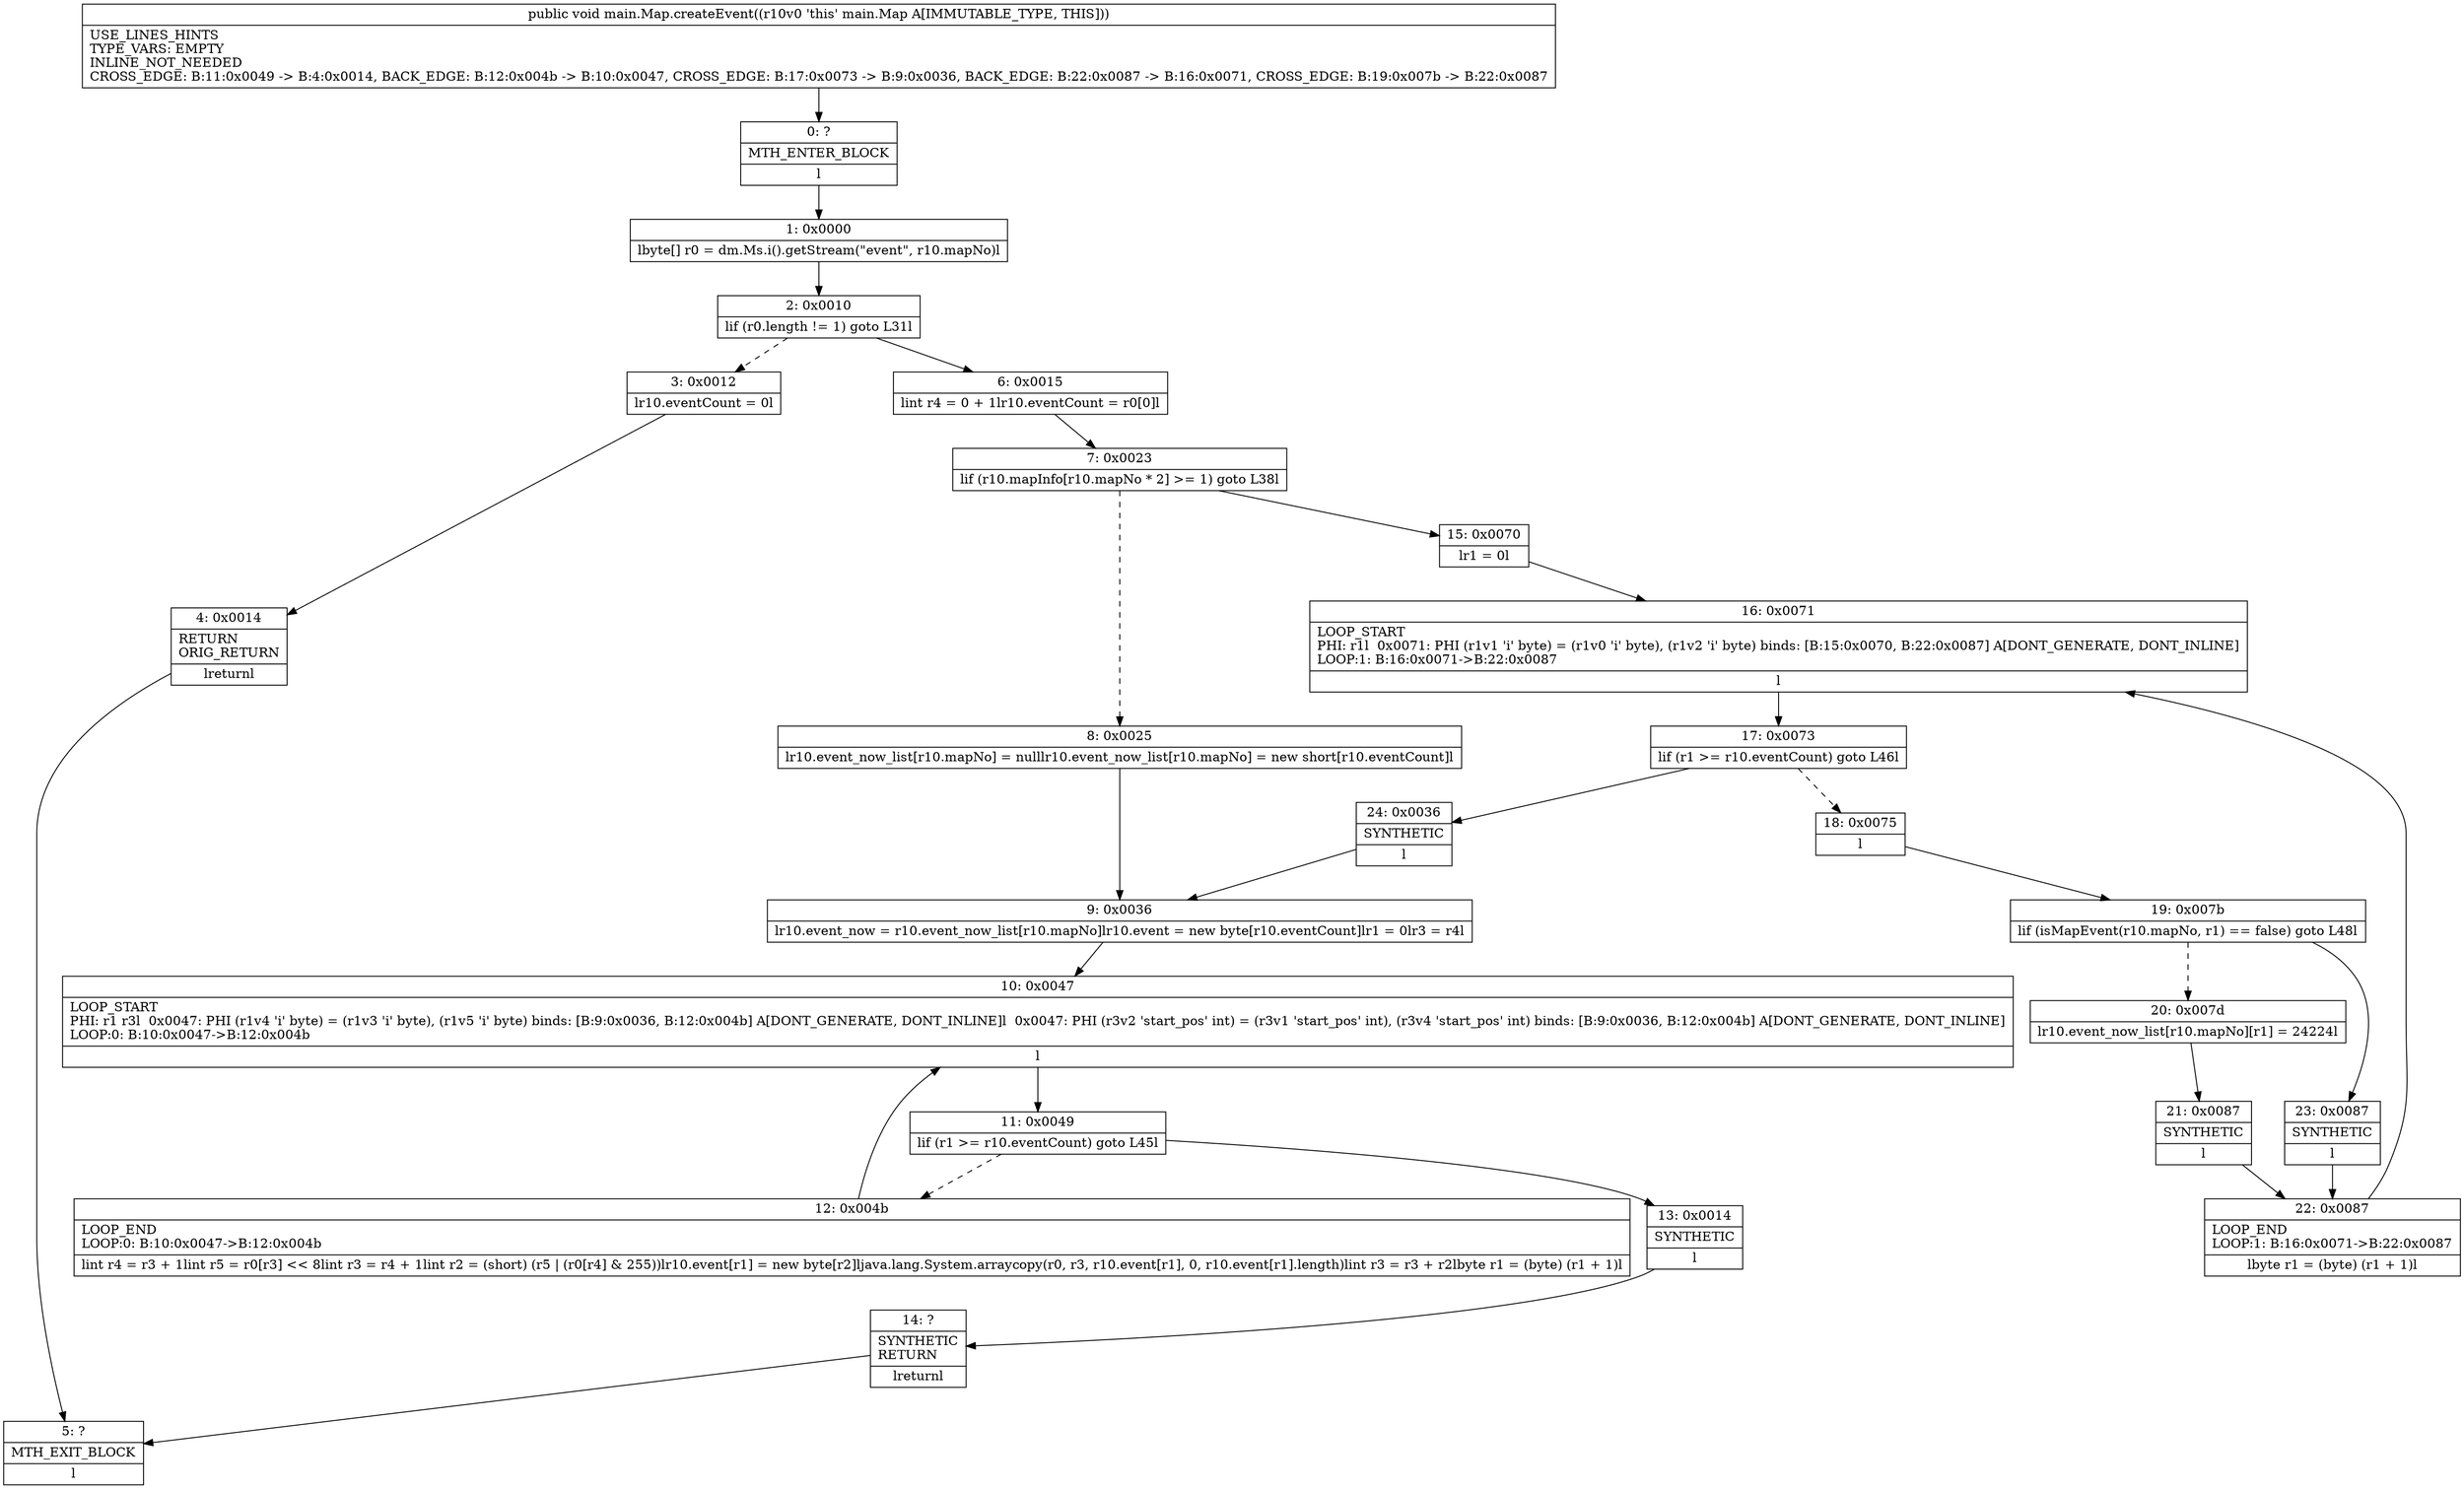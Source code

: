 digraph "CFG formain.Map.createEvent()V" {
Node_0 [shape=record,label="{0\:\ ?|MTH_ENTER_BLOCK\l|l}"];
Node_1 [shape=record,label="{1\:\ 0x0000|lbyte[] r0 = dm.Ms.i().getStream(\"event\", r10.mapNo)l}"];
Node_2 [shape=record,label="{2\:\ 0x0010|lif (r0.length != 1) goto L31l}"];
Node_3 [shape=record,label="{3\:\ 0x0012|lr10.eventCount = 0l}"];
Node_4 [shape=record,label="{4\:\ 0x0014|RETURN\lORIG_RETURN\l|lreturnl}"];
Node_5 [shape=record,label="{5\:\ ?|MTH_EXIT_BLOCK\l|l}"];
Node_6 [shape=record,label="{6\:\ 0x0015|lint r4 = 0 + 1lr10.eventCount = r0[0]l}"];
Node_7 [shape=record,label="{7\:\ 0x0023|lif (r10.mapInfo[r10.mapNo * 2] \>= 1) goto L38l}"];
Node_8 [shape=record,label="{8\:\ 0x0025|lr10.event_now_list[r10.mapNo] = nulllr10.event_now_list[r10.mapNo] = new short[r10.eventCount]l}"];
Node_9 [shape=record,label="{9\:\ 0x0036|lr10.event_now = r10.event_now_list[r10.mapNo]lr10.event = new byte[r10.eventCount]lr1 = 0lr3 = r4l}"];
Node_10 [shape=record,label="{10\:\ 0x0047|LOOP_START\lPHI: r1 r3l  0x0047: PHI (r1v4 'i' byte) = (r1v3 'i' byte), (r1v5 'i' byte) binds: [B:9:0x0036, B:12:0x004b] A[DONT_GENERATE, DONT_INLINE]l  0x0047: PHI (r3v2 'start_pos' int) = (r3v1 'start_pos' int), (r3v4 'start_pos' int) binds: [B:9:0x0036, B:12:0x004b] A[DONT_GENERATE, DONT_INLINE]\lLOOP:0: B:10:0x0047\-\>B:12:0x004b\l|l}"];
Node_11 [shape=record,label="{11\:\ 0x0049|lif (r1 \>= r10.eventCount) goto L45l}"];
Node_12 [shape=record,label="{12\:\ 0x004b|LOOP_END\lLOOP:0: B:10:0x0047\-\>B:12:0x004b\l|lint r4 = r3 + 1lint r5 = r0[r3] \<\< 8lint r3 = r4 + 1lint r2 = (short) (r5 \| (r0[r4] & 255))lr10.event[r1] = new byte[r2]ljava.lang.System.arraycopy(r0, r3, r10.event[r1], 0, r10.event[r1].length)lint r3 = r3 + r2lbyte r1 = (byte) (r1 + 1)l}"];
Node_13 [shape=record,label="{13\:\ 0x0014|SYNTHETIC\l|l}"];
Node_14 [shape=record,label="{14\:\ ?|SYNTHETIC\lRETURN\l|lreturnl}"];
Node_15 [shape=record,label="{15\:\ 0x0070|lr1 = 0l}"];
Node_16 [shape=record,label="{16\:\ 0x0071|LOOP_START\lPHI: r1l  0x0071: PHI (r1v1 'i' byte) = (r1v0 'i' byte), (r1v2 'i' byte) binds: [B:15:0x0070, B:22:0x0087] A[DONT_GENERATE, DONT_INLINE]\lLOOP:1: B:16:0x0071\-\>B:22:0x0087\l|l}"];
Node_17 [shape=record,label="{17\:\ 0x0073|lif (r1 \>= r10.eventCount) goto L46l}"];
Node_18 [shape=record,label="{18\:\ 0x0075|l}"];
Node_19 [shape=record,label="{19\:\ 0x007b|lif (isMapEvent(r10.mapNo, r1) == false) goto L48l}"];
Node_20 [shape=record,label="{20\:\ 0x007d|lr10.event_now_list[r10.mapNo][r1] = 24224l}"];
Node_21 [shape=record,label="{21\:\ 0x0087|SYNTHETIC\l|l}"];
Node_22 [shape=record,label="{22\:\ 0x0087|LOOP_END\lLOOP:1: B:16:0x0071\-\>B:22:0x0087\l|lbyte r1 = (byte) (r1 + 1)l}"];
Node_23 [shape=record,label="{23\:\ 0x0087|SYNTHETIC\l|l}"];
Node_24 [shape=record,label="{24\:\ 0x0036|SYNTHETIC\l|l}"];
MethodNode[shape=record,label="{public void main.Map.createEvent((r10v0 'this' main.Map A[IMMUTABLE_TYPE, THIS]))  | USE_LINES_HINTS\lTYPE_VARS: EMPTY\lINLINE_NOT_NEEDED\lCROSS_EDGE: B:11:0x0049 \-\> B:4:0x0014, BACK_EDGE: B:12:0x004b \-\> B:10:0x0047, CROSS_EDGE: B:17:0x0073 \-\> B:9:0x0036, BACK_EDGE: B:22:0x0087 \-\> B:16:0x0071, CROSS_EDGE: B:19:0x007b \-\> B:22:0x0087\l}"];
MethodNode -> Node_0;
Node_0 -> Node_1;
Node_1 -> Node_2;
Node_2 -> Node_3[style=dashed];
Node_2 -> Node_6;
Node_3 -> Node_4;
Node_4 -> Node_5;
Node_6 -> Node_7;
Node_7 -> Node_8[style=dashed];
Node_7 -> Node_15;
Node_8 -> Node_9;
Node_9 -> Node_10;
Node_10 -> Node_11;
Node_11 -> Node_12[style=dashed];
Node_11 -> Node_13;
Node_12 -> Node_10;
Node_13 -> Node_14;
Node_14 -> Node_5;
Node_15 -> Node_16;
Node_16 -> Node_17;
Node_17 -> Node_18[style=dashed];
Node_17 -> Node_24;
Node_18 -> Node_19;
Node_19 -> Node_20[style=dashed];
Node_19 -> Node_23;
Node_20 -> Node_21;
Node_21 -> Node_22;
Node_22 -> Node_16;
Node_23 -> Node_22;
Node_24 -> Node_9;
}

